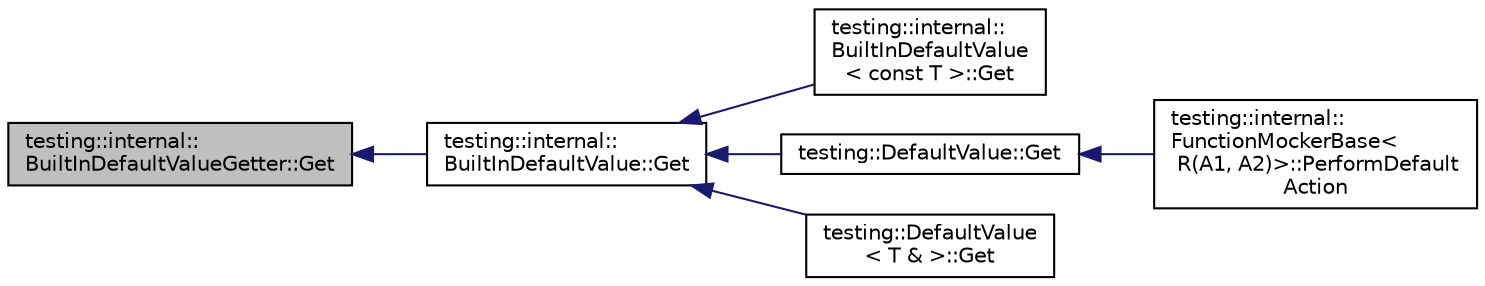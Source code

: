 digraph "testing::internal::BuiltInDefaultValueGetter::Get"
{
  edge [fontname="Helvetica",fontsize="10",labelfontname="Helvetica",labelfontsize="10"];
  node [fontname="Helvetica",fontsize="10",shape=record];
  rankdir="LR";
  Node1 [label="testing::internal::\lBuiltInDefaultValueGetter::Get",height=0.2,width=0.4,color="black", fillcolor="grey75", style="filled", fontcolor="black"];
  Node1 -> Node2 [dir="back",color="midnightblue",fontsize="10",style="solid",fontname="Helvetica"];
  Node2 [label="testing::internal::\lBuiltInDefaultValue::Get",height=0.2,width=0.4,color="black", fillcolor="white", style="filled",URL="$d7/d15/classtesting_1_1internal_1_1_built_in_default_value.html#a7e26c1df14a887c8f393b29d6ea162e6"];
  Node2 -> Node3 [dir="back",color="midnightblue",fontsize="10",style="solid",fontname="Helvetica"];
  Node3 [label="testing::internal::\lBuiltInDefaultValue\l\< const T \>::Get",height=0.2,width=0.4,color="black", fillcolor="white", style="filled",URL="$d9/d80/classtesting_1_1internal_1_1_built_in_default_value_3_01const_01_t_01_4.html#a5996754952ecbcc5da77a2cebd4722de"];
  Node2 -> Node4 [dir="back",color="midnightblue",fontsize="10",style="solid",fontname="Helvetica"];
  Node4 [label="testing::DefaultValue::Get",height=0.2,width=0.4,color="black", fillcolor="white", style="filled",URL="$dd/d41/classtesting_1_1_default_value.html#a4dc6dfee4cbc9cdb36f5c9cde5cf2b83"];
  Node4 -> Node5 [dir="back",color="midnightblue",fontsize="10",style="solid",fontname="Helvetica"];
  Node5 [label="testing::internal::\lFunctionMockerBase\<\l R(A1, A2)\>::PerformDefault\lAction",height=0.2,width=0.4,color="black", fillcolor="white", style="filled",URL="$da/de9/classtesting_1_1internal_1_1_function_mocker_base.html#afbaca476f7053cfbf84d583f24b55fb9"];
  Node2 -> Node6 [dir="back",color="midnightblue",fontsize="10",style="solid",fontname="Helvetica"];
  Node6 [label="testing::DefaultValue\l\< T & \>::Get",height=0.2,width=0.4,color="black", fillcolor="white", style="filled",URL="$d4/df0/classtesting_1_1_default_value_3_01_t_01_6_01_4.html#a1310448dd8c171aecfcbf7c8df5de7bd"];
}
